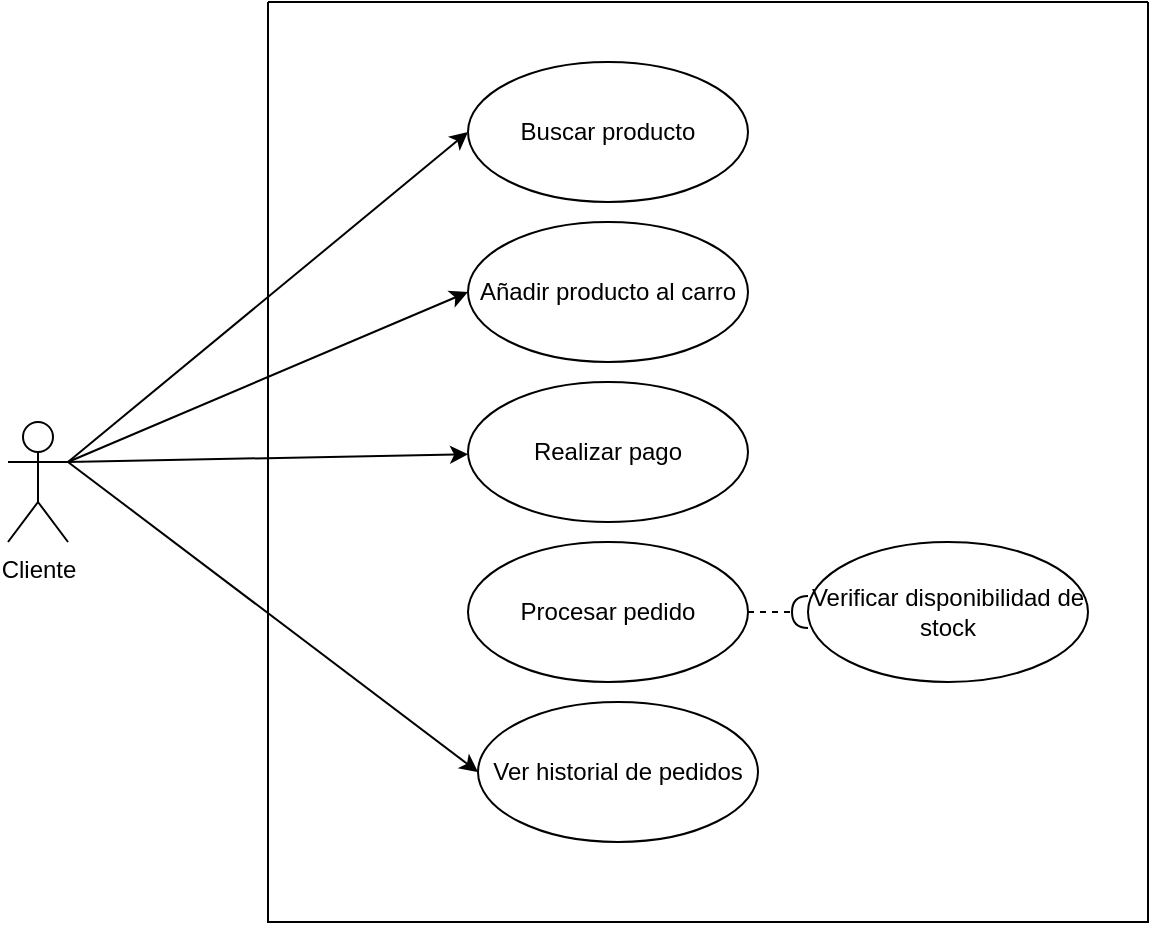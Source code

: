 <mxfile>
    <diagram name="Modulo_Ventas_Pedidos" id="0">
        <mxGraphModel dx="1086" dy="825" grid="1" gridSize="10" guides="1" tooltips="1" connect="1" arrows="1" fold="1" page="1" pageScale="1" pageWidth="850" pageHeight="1100" math="0" shadow="0">
            <root>
                <mxCell id="0"/>
                <mxCell id="1" parent="0"/>
                <mxCell id="10" style="edgeStyle=none;html=1;exitX=1;exitY=0.333;exitDx=0;exitDy=0;exitPerimeter=0;entryX=0;entryY=0.5;entryDx=0;entryDy=0;" parent="1" source="2" target="9" edge="1">
                    <mxGeometry relative="1" as="geometry"/>
                </mxCell>
                <mxCell id="11" style="edgeStyle=none;html=1;exitX=1;exitY=0.333;exitDx=0;exitDy=0;exitPerimeter=0;" parent="1" source="2" target="5" edge="1">
                    <mxGeometry relative="1" as="geometry"/>
                </mxCell>
                <mxCell id="12" style="edgeStyle=none;html=1;exitX=1;exitY=0.333;exitDx=0;exitDy=0;exitPerimeter=0;entryX=0;entryY=0.5;entryDx=0;entryDy=0;" parent="1" source="2" target="4" edge="1">
                    <mxGeometry relative="1" as="geometry"/>
                </mxCell>
                <mxCell id="13" style="edgeStyle=none;html=1;exitX=1;exitY=0.333;exitDx=0;exitDy=0;exitPerimeter=0;entryX=0;entryY=0.5;entryDx=0;entryDy=0;" parent="1" source="2" target="8" edge="1">
                    <mxGeometry relative="1" as="geometry"/>
                </mxCell>
                <mxCell id="2" value="Cliente" style="shape=umlActor;verticalLabelPosition=bottom;verticalAlign=top;html=1;" parent="1" vertex="1">
                    <mxGeometry x="50" y="370" width="30" height="60" as="geometry"/>
                </mxCell>
                <mxCell id="3" value="&#xa;&#xa;" style="swimlane;startSize=0;" parent="1" vertex="1">
                    <mxGeometry x="180" y="160" width="440" height="460" as="geometry">
                        <mxRectangle x="180" y="160" width="40" height="40" as="alternateBounds"/>
                    </mxGeometry>
                </mxCell>
                <mxCell id="4" value="Añadir producto al carro" style="ellipse;whiteSpace=wrap;html=1;" parent="3" vertex="1">
                    <mxGeometry x="100" y="110" width="140" height="70" as="geometry"/>
                </mxCell>
                <mxCell id="7" value="Verificar disponibilidad de stock" style="ellipse;whiteSpace=wrap;html=1;" parent="3" vertex="1">
                    <mxGeometry x="270" y="270" width="140" height="70" as="geometry"/>
                </mxCell>
                <mxCell id="14" style="edgeStyle=none;html=1;exitX=1;exitY=0.5;exitDx=0;exitDy=0;dashed=1;endArrow=halfCircle;endFill=0;" parent="3" source="6" target="7" edge="1">
                    <mxGeometry relative="1" as="geometry"/>
                </mxCell>
                <mxCell id="6" value="Procesar pedido" style="ellipse;whiteSpace=wrap;html=1;" parent="3" vertex="1">
                    <mxGeometry x="100" y="270" width="140" height="70" as="geometry"/>
                </mxCell>
                <mxCell id="5" value="Realizar pago" style="ellipse;whiteSpace=wrap;html=1;" parent="3" vertex="1">
                    <mxGeometry x="100" y="190" width="140" height="70" as="geometry"/>
                </mxCell>
                <mxCell id="8" value="Buscar producto" style="ellipse;whiteSpace=wrap;html=1;" parent="3" vertex="1">
                    <mxGeometry x="100" y="30" width="140" height="70" as="geometry"/>
                </mxCell>
                <mxCell id="9" value="Ver historial de pedidos" style="ellipse;whiteSpace=wrap;html=1;" parent="3" vertex="1">
                    <mxGeometry x="105" y="350" width="140" height="70" as="geometry"/>
                </mxCell>
            </root>
        </mxGraphModel>
    </diagram>
</mxfile>
